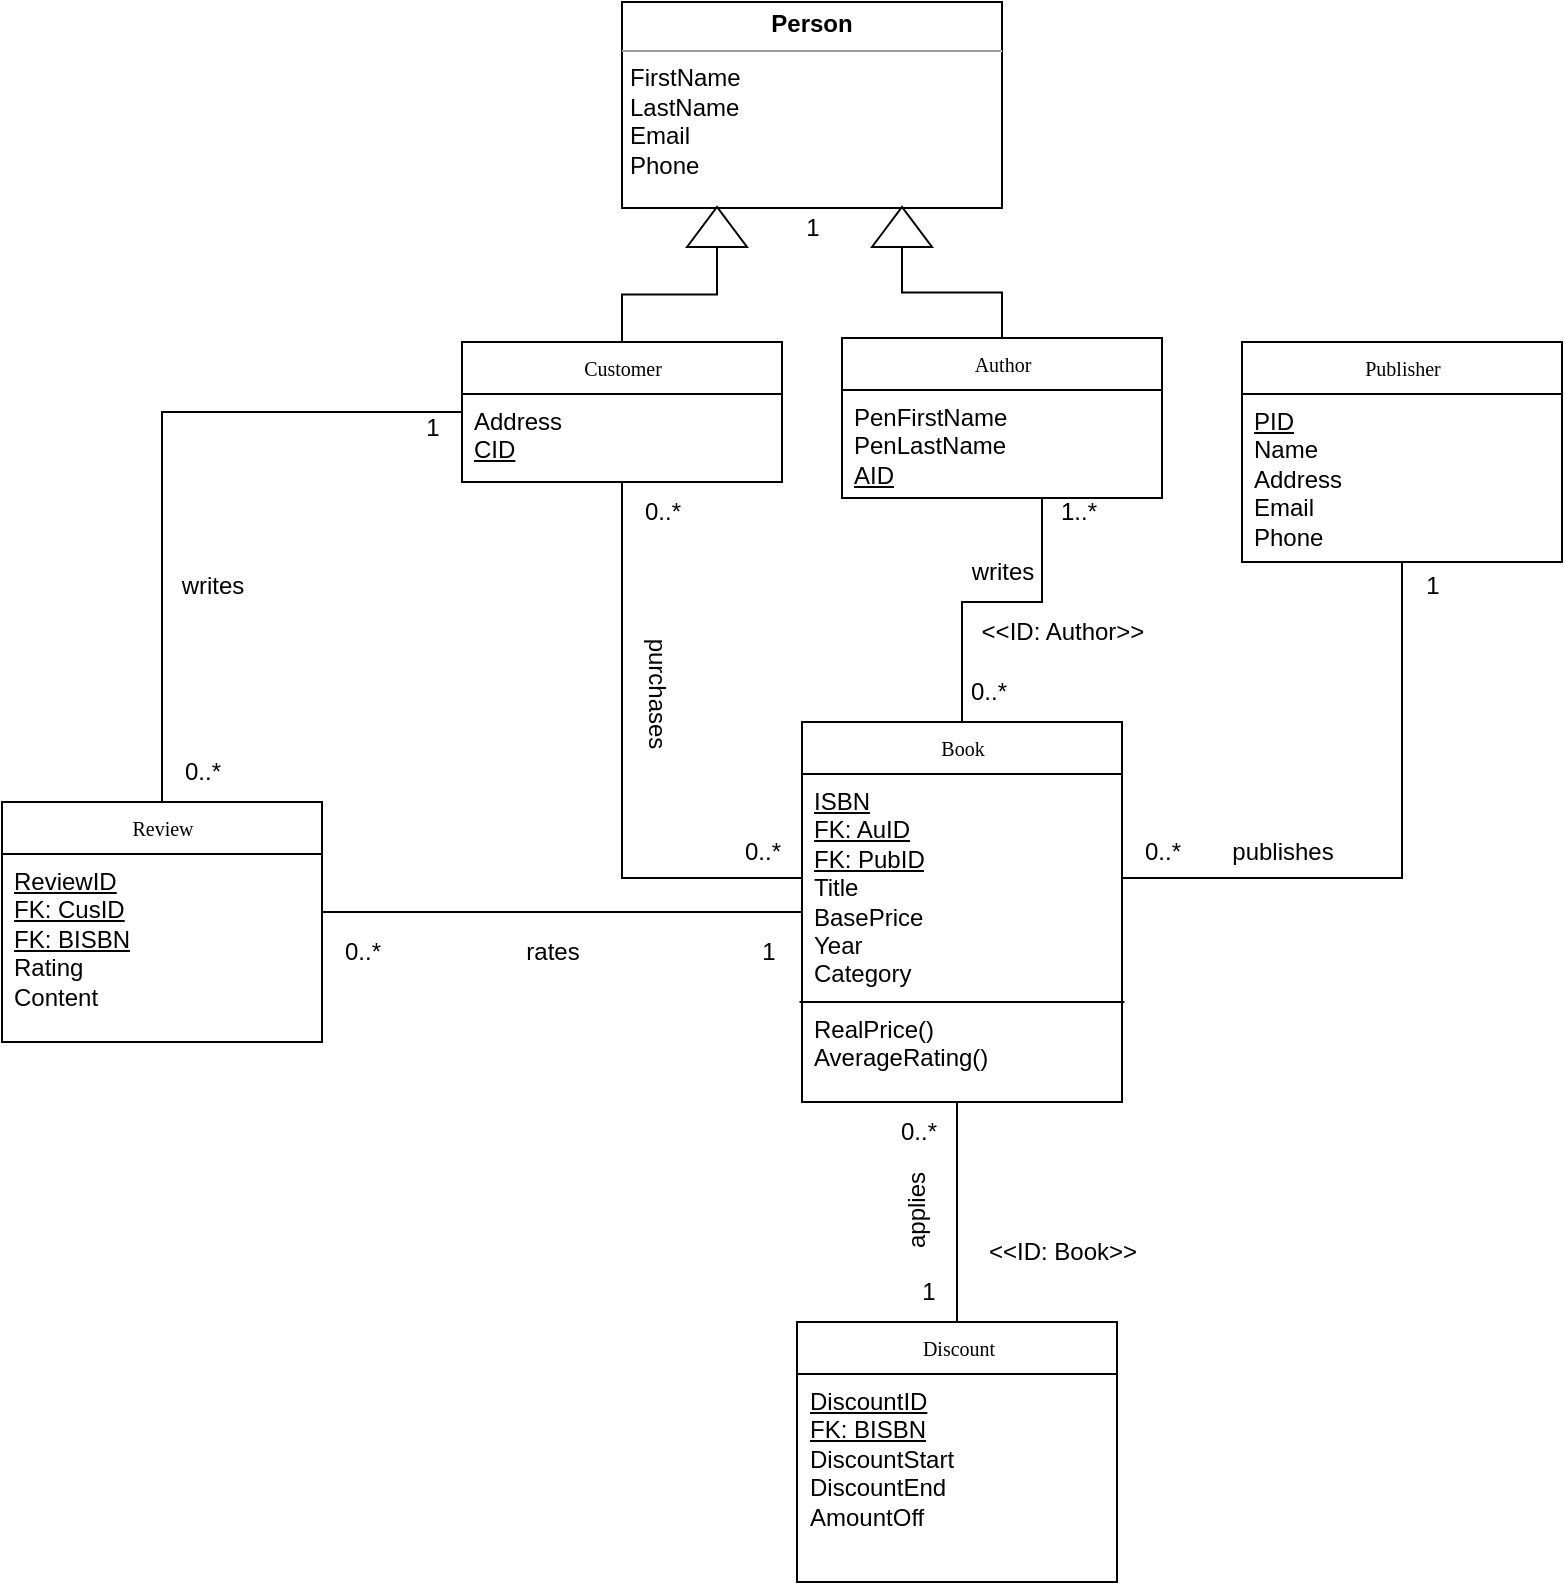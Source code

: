 <mxfile version="24.0.7" type="onedrive">
  <diagram name="Page-1" id="c4acf3e9-155e-7222-9cf6-157b1a14988f">
    <mxGraphModel grid="1" page="1" gridSize="10" guides="1" tooltips="1" connect="1" arrows="1" fold="1" pageScale="1" pageWidth="850" pageHeight="1100" background="none" math="0" shadow="0">
      <root>
        <mxCell id="0" />
        <mxCell id="1" parent="0" />
        <mxCell id="VlKYZPNKBb5vwXB4tKME-35" style="edgeStyle=orthogonalEdgeStyle;rounded=0;orthogonalLoop=1;jettySize=auto;html=1;entryX=0;entryY=0.5;entryDx=0;entryDy=0;endArrow=none;endFill=0;" edge="1" parent="1" source="17acba5748e5396b-20" target="VlKYZPNKBb5vwXB4tKME-24">
          <mxGeometry relative="1" as="geometry" />
        </mxCell>
        <mxCell id="VlKYZPNKBb5vwXB4tKME-44" style="edgeStyle=orthogonalEdgeStyle;rounded=0;orthogonalLoop=1;jettySize=auto;html=1;endArrow=none;endFill=0;" edge="1" parent="1" source="17acba5748e5396b-20" target="VlKYZPNKBb5vwXB4tKME-7">
          <mxGeometry relative="1" as="geometry" />
        </mxCell>
        <mxCell id="F_pLxhLiLH--Q3htaFDD-3" style="edgeStyle=orthogonalEdgeStyle;rounded=0;orthogonalLoop=1;jettySize=auto;html=1;exitX=0;exitY=0.5;exitDx=0;exitDy=0;endArrow=none;endFill=0;" edge="1" parent="1" source="17acba5748e5396b-20" target="VlKYZPNKBb5vwXB4tKME-47">
          <mxGeometry relative="1" as="geometry" />
        </mxCell>
        <mxCell id="17acba5748e5396b-20" value="Customer" style="swimlane;html=1;fontStyle=0;childLayout=stackLayout;horizontal=1;startSize=26;fillColor=none;horizontalStack=0;resizeParent=1;resizeLast=0;collapsible=1;marginBottom=0;swimlaneFillColor=#ffffff;rounded=0;shadow=0;comic=0;labelBackgroundColor=none;strokeWidth=1;fontFamily=Verdana;fontSize=10;align=center;" vertex="1" parent="1">
          <mxGeometry x="240" y="200" width="160" height="70" as="geometry" />
        </mxCell>
        <mxCell id="17acba5748e5396b-21" value="Address&lt;br&gt;&lt;u&gt;CID&lt;/u&gt;" style="text;html=1;strokeColor=none;fillColor=none;align=left;verticalAlign=top;spacingLeft=4;spacingRight=4;whiteSpace=wrap;overflow=hidden;rotatable=0;points=[[0,0.5],[1,0.5]];portConstraint=eastwest;" vertex="1" parent="17acba5748e5396b-20">
          <mxGeometry y="26" width="160" height="44" as="geometry" />
        </mxCell>
        <mxCell id="VlKYZPNKBb5vwXB4tKME-27" style="edgeStyle=orthogonalEdgeStyle;rounded=0;orthogonalLoop=1;jettySize=auto;html=1;entryX=0.5;entryY=0;entryDx=0;entryDy=0;endArrow=none;endFill=0;" edge="1" parent="1" source="17acba5748e5396b-30" target="VlKYZPNKBb5vwXB4tKME-23">
          <mxGeometry relative="1" as="geometry">
            <Array as="points">
              <mxPoint x="530" y="330" />
              <mxPoint x="490" y="330" />
            </Array>
          </mxGeometry>
        </mxCell>
        <mxCell id="VlKYZPNKBb5vwXB4tKME-45" style="edgeStyle=orthogonalEdgeStyle;rounded=0;orthogonalLoop=1;jettySize=auto;html=1;entryX=0;entryY=0.5;entryDx=0;entryDy=0;endArrow=none;endFill=0;" edge="1" parent="1" source="17acba5748e5396b-30" target="VlKYZPNKBb5vwXB4tKME-40">
          <mxGeometry relative="1" as="geometry" />
        </mxCell>
        <mxCell id="17acba5748e5396b-30" value="Author" style="swimlane;html=1;fontStyle=0;childLayout=stackLayout;horizontal=1;startSize=26;fillColor=none;horizontalStack=0;resizeParent=1;resizeLast=0;collapsible=1;marginBottom=0;swimlaneFillColor=#ffffff;rounded=0;shadow=0;comic=0;labelBackgroundColor=none;strokeWidth=1;fontFamily=Verdana;fontSize=10;align=center;" vertex="1" parent="1">
          <mxGeometry x="430" y="198" width="160" height="80" as="geometry" />
        </mxCell>
        <mxCell id="F_pLxhLiLH--Q3htaFDD-10" value="&lt;div&gt;PenFirstName&lt;/div&gt;&lt;div&gt;PenLastName&lt;/div&gt;&lt;div&gt;&lt;u&gt;AID&lt;/u&gt;&lt;br&gt;&lt;/div&gt;&lt;div&gt;&lt;br&gt;&lt;/div&gt;" style="text;html=1;strokeColor=none;fillColor=none;align=left;verticalAlign=top;spacingLeft=4;spacingRight=4;whiteSpace=wrap;overflow=hidden;rotatable=0;points=[[0,0.5],[1,0.5]];portConstraint=eastwest;" vertex="1" parent="17acba5748e5396b-30">
          <mxGeometry y="26" width="160" height="54" as="geometry" />
        </mxCell>
        <mxCell id="5d2195bd80daf111-18" value="&lt;p style=&quot;margin:0px;margin-top:4px;text-align:center;&quot;&gt;&lt;b&gt;Person&lt;/b&gt;&lt;br&gt;&lt;/p&gt;&lt;hr size=&quot;1&quot;&gt;&lt;p style=&quot;margin:0px;margin-left:4px;&quot;&gt;FirstName&lt;/p&gt;&lt;p style=&quot;margin:0px;margin-left:4px;&quot;&gt;LastName&lt;/p&gt;&lt;p style=&quot;margin:0px;margin-left:4px;&quot;&gt;Email&lt;/p&gt;&lt;p style=&quot;margin:0px;margin-left:4px;&quot;&gt;Phone&lt;br&gt;&lt;/p&gt;&lt;p style=&quot;margin:0px;margin-left:4px;&quot;&gt;&lt;br&gt;&lt;/p&gt;&lt;hr size=&quot;1&quot;&gt;&lt;p style=&quot;margin:0px;margin-left:4px;&quot;&gt;&lt;br&gt;&lt;/p&gt;" style="verticalAlign=top;align=left;overflow=fill;fontSize=12;fontFamily=Helvetica;html=1;rounded=0;shadow=0;comic=0;labelBackgroundColor=none;strokeWidth=1" vertex="1" parent="1">
          <mxGeometry x="320" y="30" width="190" height="103" as="geometry" />
        </mxCell>
        <mxCell id="5d2195bd80daf111-29" style="edgeStyle=orthogonalEdgeStyle;rounded=0;html=1;dashed=1;labelBackgroundColor=none;startFill=0;endArrow=open;endFill=0;endSize=10;fontFamily=Verdana;fontSize=10;" edge="1" parent="1">
          <mxGeometry relative="1" as="geometry">
            <mxPoint x="250" y="520" as="sourcePoint" />
          </mxGeometry>
        </mxCell>
        <mxCell id="5d2195bd80daf111-30" style="edgeStyle=orthogonalEdgeStyle;rounded=0;html=1;dashed=1;labelBackgroundColor=none;startFill=0;endArrow=open;endFill=0;endSize=10;fontFamily=Verdana;fontSize=10;" edge="1" parent="1">
          <mxGeometry relative="1" as="geometry">
            <Array as="points">
              <mxPoint x="300" y="580" />
              <mxPoint x="300" y="642" />
            </Array>
            <mxPoint x="250" y="580" as="sourcePoint" />
          </mxGeometry>
        </mxCell>
        <mxCell id="5d2195bd80daf111-32" style="edgeStyle=orthogonalEdgeStyle;rounded=0;html=1;dashed=1;labelBackgroundColor=none;startFill=0;endArrow=open;endFill=0;endSize=10;fontFamily=Verdana;fontSize=10;" edge="1" parent="1">
          <mxGeometry relative="1" as="geometry">
            <Array as="points">
              <mxPoint x="170" y="780" />
            </Array>
            <mxPoint x="170" y="590" as="sourcePoint" />
          </mxGeometry>
        </mxCell>
        <mxCell id="VlKYZPNKBb5vwXB4tKME-7" value="" style="triangle;whiteSpace=wrap;html=1;rotation=-90;" vertex="1" parent="1">
          <mxGeometry x="357.5" y="127.5" width="20" height="30" as="geometry" />
        </mxCell>
        <mxCell id="VlKYZPNKBb5vwXB4tKME-64" style="edgeStyle=orthogonalEdgeStyle;rounded=0;orthogonalLoop=1;jettySize=auto;html=1;endArrow=none;endFill=0;" edge="1" parent="1" source="VlKYZPNKBb5vwXB4tKME-23" target="VlKYZPNKBb5vwXB4tKME-47">
          <mxGeometry relative="1" as="geometry">
            <Array as="points">
              <mxPoint x="220" y="485" />
              <mxPoint x="220" y="485" />
            </Array>
          </mxGeometry>
        </mxCell>
        <mxCell id="VlKYZPNKBb5vwXB4tKME-23" value="Book" style="swimlane;html=1;fontStyle=0;childLayout=stackLayout;horizontal=1;startSize=26;fillColor=none;horizontalStack=0;resizeParent=1;resizeLast=0;collapsible=1;marginBottom=0;swimlaneFillColor=#ffffff;rounded=0;shadow=0;comic=0;labelBackgroundColor=none;strokeWidth=1;fontFamily=Verdana;fontSize=10;align=center;" vertex="1" parent="1">
          <mxGeometry x="410" y="390" width="160" height="190" as="geometry" />
        </mxCell>
        <mxCell id="VlKYZPNKBb5vwXB4tKME-24" value="&lt;div&gt;&lt;u&gt;ISBN&lt;/u&gt;&lt;/div&gt;&lt;div&gt;&lt;u&gt;FK: AuID&lt;/u&gt;&lt;/div&gt;&lt;div&gt;&lt;u&gt;FK: PubID&lt;br&gt;&lt;/u&gt;&lt;/div&gt;&lt;div&gt;Title&lt;/div&gt;&lt;div&gt;BasePrice&lt;/div&gt;&lt;div&gt;Year&lt;/div&gt;&lt;div&gt;Category&lt;/div&gt;&lt;div&gt;Quantity&lt;/div&gt;&lt;div&gt;Genre&lt;br&gt;&lt;/div&gt;" style="text;html=1;strokeColor=none;fillColor=none;align=left;verticalAlign=top;spacingLeft=4;spacingRight=4;whiteSpace=wrap;overflow=hidden;rotatable=0;points=[[0,0.5],[1,0.5]];portConstraint=eastwest;" vertex="1" parent="VlKYZPNKBb5vwXB4tKME-23">
          <mxGeometry y="26" width="160" height="104" as="geometry" />
        </mxCell>
        <mxCell id="VlKYZPNKBb5vwXB4tKME-70" value="" style="endArrow=none;html=1;rounded=0;" edge="1" parent="VlKYZPNKBb5vwXB4tKME-23">
          <mxGeometry width="50" height="50" relative="1" as="geometry">
            <mxPoint x="-1.25" y="140" as="sourcePoint" />
            <mxPoint x="161.25" y="140" as="targetPoint" />
          </mxGeometry>
        </mxCell>
        <mxCell id="VlKYZPNKBb5vwXB4tKME-31" style="edgeStyle=orthogonalEdgeStyle;rounded=0;orthogonalLoop=1;jettySize=auto;html=1;endArrow=none;endFill=0;" edge="1" parent="1" source="VlKYZPNKBb5vwXB4tKME-25" target="VlKYZPNKBb5vwXB4tKME-24">
          <mxGeometry relative="1" as="geometry" />
        </mxCell>
        <mxCell id="VlKYZPNKBb5vwXB4tKME-25" value="Publisher" style="swimlane;html=1;fontStyle=0;childLayout=stackLayout;horizontal=1;startSize=26;fillColor=none;horizontalStack=0;resizeParent=1;resizeLast=0;collapsible=1;marginBottom=0;swimlaneFillColor=#ffffff;rounded=0;shadow=0;comic=0;labelBackgroundColor=none;strokeWidth=1;fontFamily=Verdana;fontSize=10;align=center;" vertex="1" parent="1">
          <mxGeometry x="630" y="200" width="160" height="110" as="geometry" />
        </mxCell>
        <mxCell id="VlKYZPNKBb5vwXB4tKME-26" value="&lt;div&gt;&lt;u&gt;PID&lt;br&gt;&lt;/u&gt;&lt;/div&gt;&lt;div&gt;Name&lt;/div&gt;&lt;div&gt;Address&lt;/div&gt;&lt;div&gt;Email&lt;/div&gt;&lt;div&gt;Phone&lt;br&gt;&lt;/div&gt;" style="text;html=1;strokeColor=none;fillColor=none;align=left;verticalAlign=top;spacingLeft=4;spacingRight=4;whiteSpace=wrap;overflow=hidden;rotatable=0;points=[[0,0.5],[1,0.5]];portConstraint=eastwest;" vertex="1" parent="VlKYZPNKBb5vwXB4tKME-25">
          <mxGeometry y="26" width="160" height="84" as="geometry" />
        </mxCell>
        <mxCell id="VlKYZPNKBb5vwXB4tKME-28" value="0..*" style="text;html=1;align=center;verticalAlign=middle;resizable=0;points=[];autosize=1;strokeColor=none;fillColor=none;" vertex="1" parent="1">
          <mxGeometry x="482.5" y="360" width="40" height="30" as="geometry" />
        </mxCell>
        <mxCell id="VlKYZPNKBb5vwXB4tKME-29" value="1..*" style="text;html=1;align=center;verticalAlign=middle;resizable=0;points=[];autosize=1;strokeColor=none;fillColor=none;" vertex="1" parent="1">
          <mxGeometry x="527.5" y="270" width="40" height="30" as="geometry" />
        </mxCell>
        <mxCell id="VlKYZPNKBb5vwXB4tKME-30" value="&lt;div&gt;writes&lt;/div&gt;" style="text;html=1;align=center;verticalAlign=middle;resizable=0;points=[];autosize=1;strokeColor=none;fillColor=none;" vertex="1" parent="1">
          <mxGeometry x="480" y="300" width="60" height="30" as="geometry" />
        </mxCell>
        <mxCell id="VlKYZPNKBb5vwXB4tKME-32" value="0..*" style="text;html=1;align=center;verticalAlign=middle;resizable=0;points=[];autosize=1;strokeColor=none;fillColor=none;" vertex="1" parent="1">
          <mxGeometry x="570" y="440" width="40" height="30" as="geometry" />
        </mxCell>
        <mxCell id="VlKYZPNKBb5vwXB4tKME-33" value="1" style="text;html=1;align=center;verticalAlign=middle;resizable=0;points=[];autosize=1;strokeColor=none;fillColor=none;" vertex="1" parent="1">
          <mxGeometry x="710" y="307" width="30" height="30" as="geometry" />
        </mxCell>
        <mxCell id="VlKYZPNKBb5vwXB4tKME-34" value="publishes" style="text;html=1;align=center;verticalAlign=middle;resizable=0;points=[];autosize=1;strokeColor=none;fillColor=none;" vertex="1" parent="1">
          <mxGeometry x="610" y="440" width="80" height="30" as="geometry" />
        </mxCell>
        <mxCell id="VlKYZPNKBb5vwXB4tKME-36" value="purchases" style="text;html=1;align=center;verticalAlign=middle;resizable=0;points=[];autosize=1;strokeColor=none;fillColor=none;rotation=90;" vertex="1" parent="1">
          <mxGeometry x="297.5" y="360" width="80" height="30" as="geometry" />
        </mxCell>
        <mxCell id="VlKYZPNKBb5vwXB4tKME-38" value="0..*" style="text;html=1;align=center;verticalAlign=middle;resizable=0;points=[];autosize=1;strokeColor=none;fillColor=none;" vertex="1" parent="1">
          <mxGeometry x="320" y="270" width="40" height="30" as="geometry" />
        </mxCell>
        <mxCell id="VlKYZPNKBb5vwXB4tKME-40" value="" style="triangle;whiteSpace=wrap;html=1;rotation=-90;" vertex="1" parent="1">
          <mxGeometry x="450" y="127.5" width="20" height="30" as="geometry" />
        </mxCell>
        <mxCell id="VlKYZPNKBb5vwXB4tKME-41" value="1" style="text;html=1;align=center;verticalAlign=middle;resizable=0;points=[];autosize=1;strokeColor=none;fillColor=none;" vertex="1" parent="1">
          <mxGeometry x="400" y="127.5" width="30" height="30" as="geometry" />
        </mxCell>
        <mxCell id="VlKYZPNKBb5vwXB4tKME-46" value="0..*" style="text;html=1;align=center;verticalAlign=middle;resizable=0;points=[];autosize=1;strokeColor=none;fillColor=none;" vertex="1" parent="1">
          <mxGeometry x="370" y="440" width="40" height="30" as="geometry" />
        </mxCell>
        <mxCell id="VlKYZPNKBb5vwXB4tKME-47" value="Review" style="swimlane;html=1;fontStyle=0;childLayout=stackLayout;horizontal=1;startSize=26;fillColor=none;horizontalStack=0;resizeParent=1;resizeLast=0;collapsible=1;marginBottom=0;swimlaneFillColor=#ffffff;rounded=0;shadow=0;comic=0;labelBackgroundColor=none;strokeWidth=1;fontFamily=Verdana;fontSize=10;align=center;" vertex="1" parent="1">
          <mxGeometry x="10" y="430" width="160" height="120" as="geometry" />
        </mxCell>
        <mxCell id="VlKYZPNKBb5vwXB4tKME-48" value="&lt;div&gt;&lt;u&gt;ReviewID&lt;/u&gt;&lt;/div&gt;&lt;div&gt;&lt;u&gt;FK: CusID&lt;br&gt;&lt;/u&gt;&lt;/div&gt;&lt;div&gt;&lt;u&gt;FK: BISBN&lt;/u&gt;&lt;br&gt;&lt;/div&gt;&lt;div&gt;Rating&lt;/div&gt;&lt;div&gt;Content&lt;br&gt;&lt;/div&gt;" style="text;html=1;strokeColor=none;fillColor=none;align=left;verticalAlign=top;spacingLeft=4;spacingRight=4;whiteSpace=wrap;overflow=hidden;rotatable=0;points=[[0,0.5],[1,0.5]];portConstraint=eastwest;" vertex="1" parent="VlKYZPNKBb5vwXB4tKME-47">
          <mxGeometry y="26" width="160" height="84" as="geometry" />
        </mxCell>
        <mxCell id="VlKYZPNKBb5vwXB4tKME-60" style="edgeStyle=orthogonalEdgeStyle;rounded=0;orthogonalLoop=1;jettySize=auto;html=1;entryX=0.5;entryY=1;entryDx=0;entryDy=0;endArrow=none;endFill=0;" edge="1" parent="1" source="VlKYZPNKBb5vwXB4tKME-49" target="VlKYZPNKBb5vwXB4tKME-23">
          <mxGeometry relative="1" as="geometry">
            <Array as="points">
              <mxPoint x="488" y="580" />
            </Array>
          </mxGeometry>
        </mxCell>
        <mxCell id="VlKYZPNKBb5vwXB4tKME-49" value="Discount" style="swimlane;html=1;fontStyle=0;childLayout=stackLayout;horizontal=1;startSize=26;fillColor=none;horizontalStack=0;resizeParent=1;resizeLast=0;collapsible=1;marginBottom=0;swimlaneFillColor=#ffffff;rounded=0;shadow=0;comic=0;labelBackgroundColor=none;strokeWidth=1;fontFamily=Verdana;fontSize=10;align=center;" vertex="1" parent="1">
          <mxGeometry x="407.5" y="690" width="160" height="130" as="geometry" />
        </mxCell>
        <mxCell id="VlKYZPNKBb5vwXB4tKME-50" value="&lt;div&gt;&lt;u&gt;DiscountID&lt;/u&gt;&lt;/div&gt;&lt;div&gt;&lt;u&gt;FK: BISBN&lt;/u&gt;&lt;/div&gt;&lt;div&gt;DiscountStart&lt;/div&gt;&lt;div&gt;DiscountEnd&lt;/div&gt;AmountOff" style="text;html=1;strokeColor=none;fillColor=none;align=left;verticalAlign=top;spacingLeft=4;spacingRight=4;whiteSpace=wrap;overflow=hidden;rotatable=0;points=[[0,0.5],[1,0.5]];portConstraint=eastwest;" vertex="1" parent="VlKYZPNKBb5vwXB4tKME-49">
          <mxGeometry y="26" width="160" height="104" as="geometry" />
        </mxCell>
        <mxCell id="VlKYZPNKBb5vwXB4tKME-61" value="0..*" style="text;html=1;align=center;verticalAlign=middle;resizable=0;points=[];autosize=1;strokeColor=none;fillColor=none;" vertex="1" parent="1">
          <mxGeometry x="447.5" y="580" width="40" height="30" as="geometry" />
        </mxCell>
        <mxCell id="VlKYZPNKBb5vwXB4tKME-62" value="1" style="text;html=1;align=center;verticalAlign=middle;resizable=0;points=[];autosize=1;strokeColor=none;fillColor=none;" vertex="1" parent="1">
          <mxGeometry x="457.5" y="660" width="30" height="30" as="geometry" />
        </mxCell>
        <mxCell id="VlKYZPNKBb5vwXB4tKME-63" value="applies" style="text;html=1;align=center;verticalAlign=middle;resizable=0;points=[];autosize=1;strokeColor=none;fillColor=none;rotation=-90;" vertex="1" parent="1">
          <mxGeometry x="437.5" y="620" width="60" height="30" as="geometry" />
        </mxCell>
        <mxCell id="VlKYZPNKBb5vwXB4tKME-66" value="1" style="text;html=1;align=center;verticalAlign=middle;resizable=0;points=[];autosize=1;strokeColor=none;fillColor=none;" vertex="1" parent="1">
          <mxGeometry x="377.5" y="490" width="30" height="30" as="geometry" />
        </mxCell>
        <mxCell id="VlKYZPNKBb5vwXB4tKME-67" value="rates" style="text;html=1;align=center;verticalAlign=middle;resizable=0;points=[];autosize=1;strokeColor=none;fillColor=none;" vertex="1" parent="1">
          <mxGeometry x="260" y="490" width="50" height="30" as="geometry" />
        </mxCell>
        <mxCell id="F_pLxhLiLH--Q3htaFDD-4" value="&lt;div&gt;writes&lt;/div&gt;" style="text;html=1;align=center;verticalAlign=middle;resizable=0;points=[];autosize=1;strokeColor=none;fillColor=none;" vertex="1" parent="1">
          <mxGeometry x="90" y="307" width="50" height="30" as="geometry" />
        </mxCell>
        <mxCell id="F_pLxhLiLH--Q3htaFDD-5" value="1" style="text;html=1;align=center;verticalAlign=middle;resizable=0;points=[];autosize=1;strokeColor=none;fillColor=none;" vertex="1" parent="1">
          <mxGeometry x="210" y="228" width="30" height="30" as="geometry" />
        </mxCell>
        <mxCell id="F_pLxhLiLH--Q3htaFDD-6" value="0..*" style="text;html=1;align=center;verticalAlign=middle;resizable=0;points=[];autosize=1;strokeColor=none;fillColor=none;" vertex="1" parent="1">
          <mxGeometry x="90" y="400" width="40" height="30" as="geometry" />
        </mxCell>
        <mxCell id="F_pLxhLiLH--Q3htaFDD-7" value="0..*" style="text;html=1;align=center;verticalAlign=middle;resizable=0;points=[];autosize=1;strokeColor=none;fillColor=none;" vertex="1" parent="1">
          <mxGeometry x="170" y="490" width="40" height="30" as="geometry" />
        </mxCell>
        <mxCell id="VlKYZPNKBb5vwXB4tKME-68" value="&lt;div&gt;RealPrice()&lt;/div&gt;&lt;div&gt;AverageRating()&lt;br&gt;&lt;/div&gt;" style="text;html=1;strokeColor=none;fillColor=none;align=left;verticalAlign=top;spacingLeft=4;spacingRight=4;whiteSpace=wrap;overflow=hidden;rotatable=0;points=[[0,0.5],[1,0.5]];portConstraint=eastwest;" vertex="1" parent="1">
          <mxGeometry x="410" y="530" width="160" height="80" as="geometry" />
        </mxCell>
        <mxCell id="svL6Tl6qyL45K-2dK29P-1" value="&amp;lt;&amp;lt;ID: Author&amp;gt;&amp;gt;" style="text;html=1;align=center;verticalAlign=middle;resizable=0;points=[];autosize=1;strokeColor=none;fillColor=none;" vertex="1" parent="1">
          <mxGeometry x="490" y="330" width="100" height="30" as="geometry" />
        </mxCell>
        <mxCell id="svL6Tl6qyL45K-2dK29P-2" value="&amp;lt;&amp;lt;ID: Book&amp;gt;&amp;gt;" style="text;html=1;align=center;verticalAlign=middle;resizable=0;points=[];autosize=1;strokeColor=none;fillColor=none;" vertex="1" parent="1">
          <mxGeometry x="490" y="640" width="100" height="30" as="geometry" />
        </mxCell>
      </root>
    </mxGraphModel>
  </diagram>
</mxfile>
